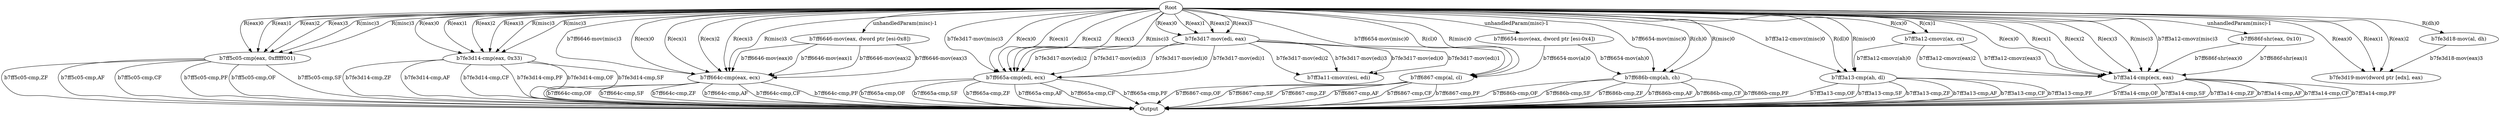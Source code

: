 digraph {
	R [label=Root]
	Out [label=Output]
		R -> "b7ff5c05-cmp" [label="R(eax)0"]
		R -> "b7ff5c05-cmp" [label="R(eax)1"]
		R -> "b7ff5c05-cmp" [label="R(eax)2"]
		R -> "b7ff5c05-cmp" [label="R(eax)3"]
		R -> "b7ff5c05-cmp" [label="R(misc)3"]
		R -> "b7ff5c05-cmp" [label="R(misc)3"]
		"b7ff5c05-cmp" -> Out [label="b7ff5c05-cmp,OF"]
		"b7ff5c05-cmp" -> Out [label="b7ff5c05-cmp,SF"]
		"b7ff5c05-cmp" -> Out [label="b7ff5c05-cmp,ZF"]
		"b7ff5c05-cmp" -> Out [label="b7ff5c05-cmp,AF"]
		"b7ff5c05-cmp" -> Out [label="b7ff5c05-cmp,CF"]
		"b7ff5c05-cmp" -> Out [label="b7ff5c05-cmp,PF"]
		R -> "b7fe3d14-cmp" [label="R(eax)0"]
		R -> "b7fe3d14-cmp" [label="R(eax)1"]
		R -> "b7fe3d14-cmp" [label="R(eax)2"]
		R -> "b7fe3d14-cmp" [label="R(eax)3"]
		R -> "b7fe3d14-cmp" [label="R(misc)3"]
		R -> "b7fe3d14-cmp" [label="R(misc)3"]
		"b7fe3d14-cmp" -> Out [label="b7fe3d14-cmp,OF"]
		"b7fe3d14-cmp" -> Out [label="b7fe3d14-cmp,SF"]
		"b7fe3d14-cmp" -> Out [label="b7fe3d14-cmp,ZF"]
		"b7fe3d14-cmp" -> Out [label="b7fe3d14-cmp,AF"]
		"b7fe3d14-cmp" -> Out [label="b7fe3d14-cmp,CF"]
		"b7fe3d14-cmp" -> Out [label="b7fe3d14-cmp,PF"]
		R -> "b7fe3d17-mov" [label="R(eax)0"]
		R -> "b7fe3d17-mov" [label="R(eax)1"]
		R -> "b7fe3d17-mov" [label="R(eax)2"]
		R -> "b7fe3d17-mov" [label="R(eax)3"]
		R -> "b7fe3d18-mov" [label="R(dh)0"]
		R -> "b7fe3d19-mov" [label="R(eax)0"]
		R -> "b7fe3d19-mov" [label="R(eax)1"]
		R -> "b7fe3d19-mov" [label="R(eax)2"]
		"b7fe3d18-mov" -> "b7fe3d19-mov" [label="b7fe3d18-mov(eax)3"]
		R -> "b7ff6646-mov" [label="unhandledParam(misc)-1"]
		"b7ff6646-mov" -> "b7ff664c-cmp" [label="b7ff6646-mov(eax)0"]
		"b7ff6646-mov" -> "b7ff664c-cmp" [label="b7ff6646-mov(eax)1"]
		"b7ff6646-mov" -> "b7ff664c-cmp" [label="b7ff6646-mov(eax)2"]
		"b7ff6646-mov" -> "b7ff664c-cmp" [label="b7ff6646-mov(eax)3"]
		R -> "b7ff664c-cmp" [label="b7ff6646-mov(misc)3"]
		R -> "b7ff664c-cmp" [label="R(ecx)0"]
		R -> "b7ff664c-cmp" [label="R(ecx)1"]
		R -> "b7ff664c-cmp" [label="R(ecx)2"]
		R -> "b7ff664c-cmp" [label="R(ecx)3"]
		R -> "b7ff664c-cmp" [label="R(misc)3"]
		"b7ff664c-cmp" -> Out [label="b7ff664c-cmp,OF"]
		"b7ff664c-cmp" -> Out [label="b7ff664c-cmp,SF"]
		"b7ff664c-cmp" -> Out [label="b7ff664c-cmp,ZF"]
		"b7ff664c-cmp" -> Out [label="b7ff664c-cmp,AF"]
		"b7ff664c-cmp" -> Out [label="b7ff664c-cmp,CF"]
		"b7ff664c-cmp" -> Out [label="b7ff664c-cmp,PF"]
		R -> "b7ff6654-mov" [label="unhandledParam(misc)-1"]
		"b7fe3d17-mov" -> "b7ff665a-cmp" [label="b7fe3d17-mov(edi)0"]
		"b7fe3d17-mov" -> "b7ff665a-cmp" [label="b7fe3d17-mov(edi)1"]
		"b7fe3d17-mov" -> "b7ff665a-cmp" [label="b7fe3d17-mov(edi)2"]
		"b7fe3d17-mov" -> "b7ff665a-cmp" [label="b7fe3d17-mov(edi)3"]
		R -> "b7ff665a-cmp" [label="b7fe3d17-mov(misc)3"]
		R -> "b7ff665a-cmp" [label="R(ecx)0"]
		R -> "b7ff665a-cmp" [label="R(ecx)1"]
		R -> "b7ff665a-cmp" [label="R(ecx)2"]
		R -> "b7ff665a-cmp" [label="R(ecx)3"]
		R -> "b7ff665a-cmp" [label="R(misc)3"]
		"b7ff665a-cmp" -> Out [label="b7ff665a-cmp,OF"]
		"b7ff665a-cmp" -> Out [label="b7ff665a-cmp,SF"]
		"b7ff665a-cmp" -> Out [label="b7ff665a-cmp,ZF"]
		"b7ff665a-cmp" -> Out [label="b7ff665a-cmp,AF"]
		"b7ff665a-cmp" -> Out [label="b7ff665a-cmp,CF"]
		"b7ff665a-cmp" -> Out [label="b7ff665a-cmp,PF"]
		"b7ff6654-mov" -> "b7ff6867-cmp" [label="b7ff6654-mov(al)0"]
		R -> "b7ff6867-cmp" [label="b7ff6654-mov(misc)0"]
		R -> "b7ff6867-cmp" [label="R(cl)0"]
		R -> "b7ff6867-cmp" [label="R(misc)0"]
		"b7ff6867-cmp" -> Out [label="b7ff6867-cmp,OF"]
		"b7ff6867-cmp" -> Out [label="b7ff6867-cmp,SF"]
		"b7ff6867-cmp" -> Out [label="b7ff6867-cmp,ZF"]
		"b7ff6867-cmp" -> Out [label="b7ff6867-cmp,AF"]
		"b7ff6867-cmp" -> Out [label="b7ff6867-cmp,CF"]
		"b7ff6867-cmp" -> Out [label="b7ff6867-cmp,PF"]
		"b7ff6654-mov" -> "b7ff686b-cmp" [label="b7ff6654-mov(ah)0"]
		R -> "b7ff686b-cmp" [label="b7ff6654-mov(misc)0"]
		R -> "b7ff686b-cmp" [label="R(ch)0"]
		R -> "b7ff686b-cmp" [label="R(misc)0"]
		"b7ff686b-cmp" -> Out [label="b7ff686b-cmp,OF"]
		"b7ff686b-cmp" -> Out [label="b7ff686b-cmp,SF"]
		"b7ff686b-cmp" -> Out [label="b7ff686b-cmp,ZF"]
		"b7ff686b-cmp" -> Out [label="b7ff686b-cmp,AF"]
		"b7ff686b-cmp" -> Out [label="b7ff686b-cmp,CF"]
		"b7ff686b-cmp" -> Out [label="b7ff686b-cmp,PF"]
		R -> "b7ff686f-shr" [label="unhandledParam(misc)-1"]
		"b7fe3d17-mov" -> "b7ff3a11-cmovz" [label="b7fe3d17-mov(edi)0"]
		"b7fe3d17-mov" -> "b7ff3a11-cmovz" [label="b7fe3d17-mov(edi)1"]
		"b7fe3d17-mov" -> "b7ff3a11-cmovz" [label="b7fe3d17-mov(edi)2"]
		"b7fe3d17-mov" -> "b7ff3a11-cmovz" [label="b7fe3d17-mov(edi)3"]
		R -> "b7ff3a12-cmovz" [label="R(cx)0"]
		R -> "b7ff3a12-cmovz" [label="R(cx)1"]
		"b7ff3a12-cmovz" -> "b7ff3a13-cmp" [label="b7ff3a12-cmovz(ah)0"]
		R -> "b7ff3a13-cmp" [label="b7ff3a12-cmovz(misc)0"]
		R -> "b7ff3a13-cmp" [label="R(dl)0"]
		R -> "b7ff3a13-cmp" [label="R(misc)0"]
		"b7ff3a13-cmp" -> Out [label="b7ff3a13-cmp,OF"]
		"b7ff3a13-cmp" -> Out [label="b7ff3a13-cmp,SF"]
		"b7ff3a13-cmp" -> Out [label="b7ff3a13-cmp,ZF"]
		"b7ff3a13-cmp" -> Out [label="b7ff3a13-cmp,AF"]
		"b7ff3a13-cmp" -> Out [label="b7ff3a13-cmp,CF"]
		"b7ff3a13-cmp" -> Out [label="b7ff3a13-cmp,PF"]
		R -> "b7ff3a14-cmp" [label="R(ecx)0"]
		R -> "b7ff3a14-cmp" [label="R(ecx)1"]
		R -> "b7ff3a14-cmp" [label="R(ecx)2"]
		R -> "b7ff3a14-cmp" [label="R(ecx)3"]
		R -> "b7ff3a14-cmp" [label="R(misc)3"]
		"b7ff686f-shr" -> "b7ff3a14-cmp" [label="b7ff686f-shr(eax)0"]
		"b7ff686f-shr" -> "b7ff3a14-cmp" [label="b7ff686f-shr(eax)1"]
		"b7ff3a12-cmovz" -> "b7ff3a14-cmp" [label="b7ff3a12-cmovz(eax)2"]
		"b7ff3a12-cmovz" -> "b7ff3a14-cmp" [label="b7ff3a12-cmovz(eax)3"]
		R -> "b7ff3a14-cmp" [label="b7ff3a12-cmovz(misc)3"]
		"b7ff3a14-cmp" -> Out [label="b7ff3a14-cmp,OF"]
		"b7ff3a14-cmp" -> Out [label="b7ff3a14-cmp,SF"]
		"b7ff3a14-cmp" -> Out [label="b7ff3a14-cmp,ZF"]
		"b7ff3a14-cmp" -> Out [label="b7ff3a14-cmp,AF"]
		"b7ff3a14-cmp" -> Out [label="b7ff3a14-cmp,CF"]
		"b7ff3a14-cmp" -> Out [label="b7ff3a14-cmp,PF"]
	"b7ff5c05-cmp" [label="b7ff5c05-cmp(eax, 0xfffff001)"]
	"b7fe3d14-cmp" [label="b7fe3d14-cmp(eax, 0x33)"]
	"b7fe3d17-mov" [label="b7fe3d17-mov(edi, eax)"]
	"b7fe3d18-mov" [label="b7fe3d18-mov(al, dh)"]
	"b7fe3d19-mov" [label="b7fe3d19-mov(dword ptr [edx], eax)"]
	"b7ff6646-mov" [label="b7ff6646-mov(eax, dword ptr [esi-0x8])"]
	"b7ff664c-cmp" [label="b7ff664c-cmp(eax, ecx)"]
	"b7ff6654-mov" [label="b7ff6654-mov(eax, dword ptr [esi-0x4])"]
	"b7ff665a-cmp" [label="b7ff665a-cmp(edi, ecx)"]
	"b7ff6867-cmp" [label="b7ff6867-cmp(al, cl)"]
	"b7ff686b-cmp" [label="b7ff686b-cmp(ah, ch)"]
	"b7ff686f-shr" [label="b7ff686f-shr(eax, 0x10)"]
	"b7ff3a11-cmovz" [label="b7ff3a11-cmovz(esi, edi)"]
	"b7ff3a12-cmovz" [label="b7ff3a12-cmovz(ax, cx)"]
	"b7ff3a13-cmp" [label="b7ff3a13-cmp(ah, dl)"]
	"b7ff3a14-cmp" [label="b7ff3a14-cmp(ecx, eax)"]
}
